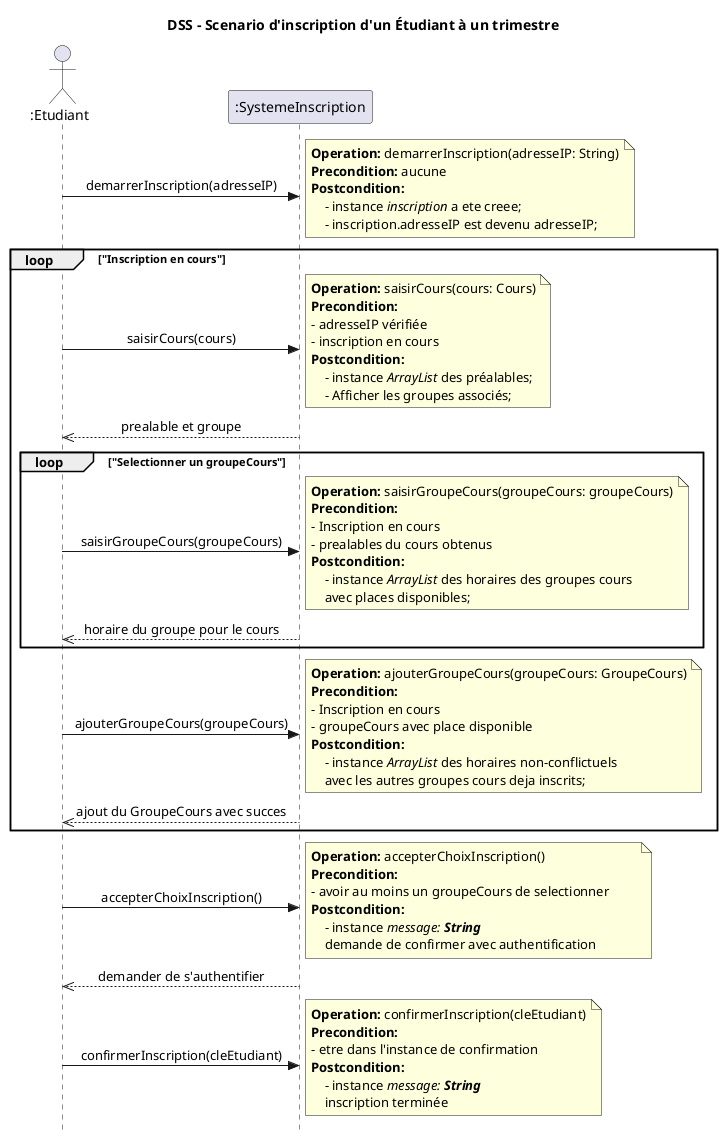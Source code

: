 @startuml
skinparam style strictuml
skinparam defaultfontname Verdana
skinparam sequence {
    MessageAlign center
}
title DSS - Scenario d'inscription d'un Étudiant à un trimestre  

actor ":Etudiant" as e
participant ":SystemeInscription" as si

e->si: demarrerInscription(adresseIP)
    note right 
        <b>Operation:</b> demarrerInscription(adresseIP: String)
        <b>Precondition:</b> aucune
        <b>Postcondition:</b> 
            - instance <i>inscription</i> a ete creee;
            - inscription.adresseIP est devenu adresseIP;
    end note

loop "Inscription en cours"
    e->si: saisirCours(cours)
        note right 
            <b>Operation:</b> saisirCours(cours: Cours)
            <b>Precondition:</b>
            - adresseIP vérifiée
            - inscription en cours
            <b>Postcondition:</b> 
                - instance <i>ArrayList</i> des préalables;
                - Afficher les groupes associés;
        end note
    e<<--si: prealable et groupe        

    loop "Selectionner un groupeCours"
        e->si: saisirGroupeCours(groupeCours)
            note right 
                <b>Operation:</b> saisirGroupeCours(groupeCours: groupeCours)
                <b>Precondition:</b>
                - Inscription en cours
                - prealables du cours obtenus
                <b>Postcondition:</b> 
                    - instance <i>ArrayList </i>des horaires des groupes cours
                    avec places disponibles;     
            end note
        e<<--si: horaire du groupe pour le cours
    end loop

    e->si: ajouterGroupeCours(groupeCours)
        note right 
            <b>Operation:</b> ajouterGroupeCours(groupeCours: GroupeCours)
            <b>Precondition:</b>
            - Inscription en cours
            - groupeCours avec place disponible
            <b>Postcondition:</b> 
                - instance <i>ArrayList </i>des horaires non-conflictuels
                avec les autres groupes cours deja inscrits;       
        end note
    e<<--si: ajout du GroupeCours avec succes
end loop

e->si: accepterChoixInscription()
    note right 
        <b>Operation:</b> accepterChoixInscription()
        <b>Precondition:</b>
        - avoir au moins un groupeCours de selectionner        
        <b>Postcondition:</b> 
            - instance <i>message: <b>String</b> </i>
            demande de confirmer avec authentification     
    end note
e<<--si: demander de s'authentifier

e->si: confirmerInscription(cleEtudiant)
    note right 
        <b>Operation:</b> confirmerInscription(cleEtudiant)
        <b>Precondition:</b>
        - etre dans l'instance de confirmation        
        <b>Postcondition:</b> 
            - instance <i>message: <b>String</b> </i>
            inscription terminée     
    end note
@enduml
